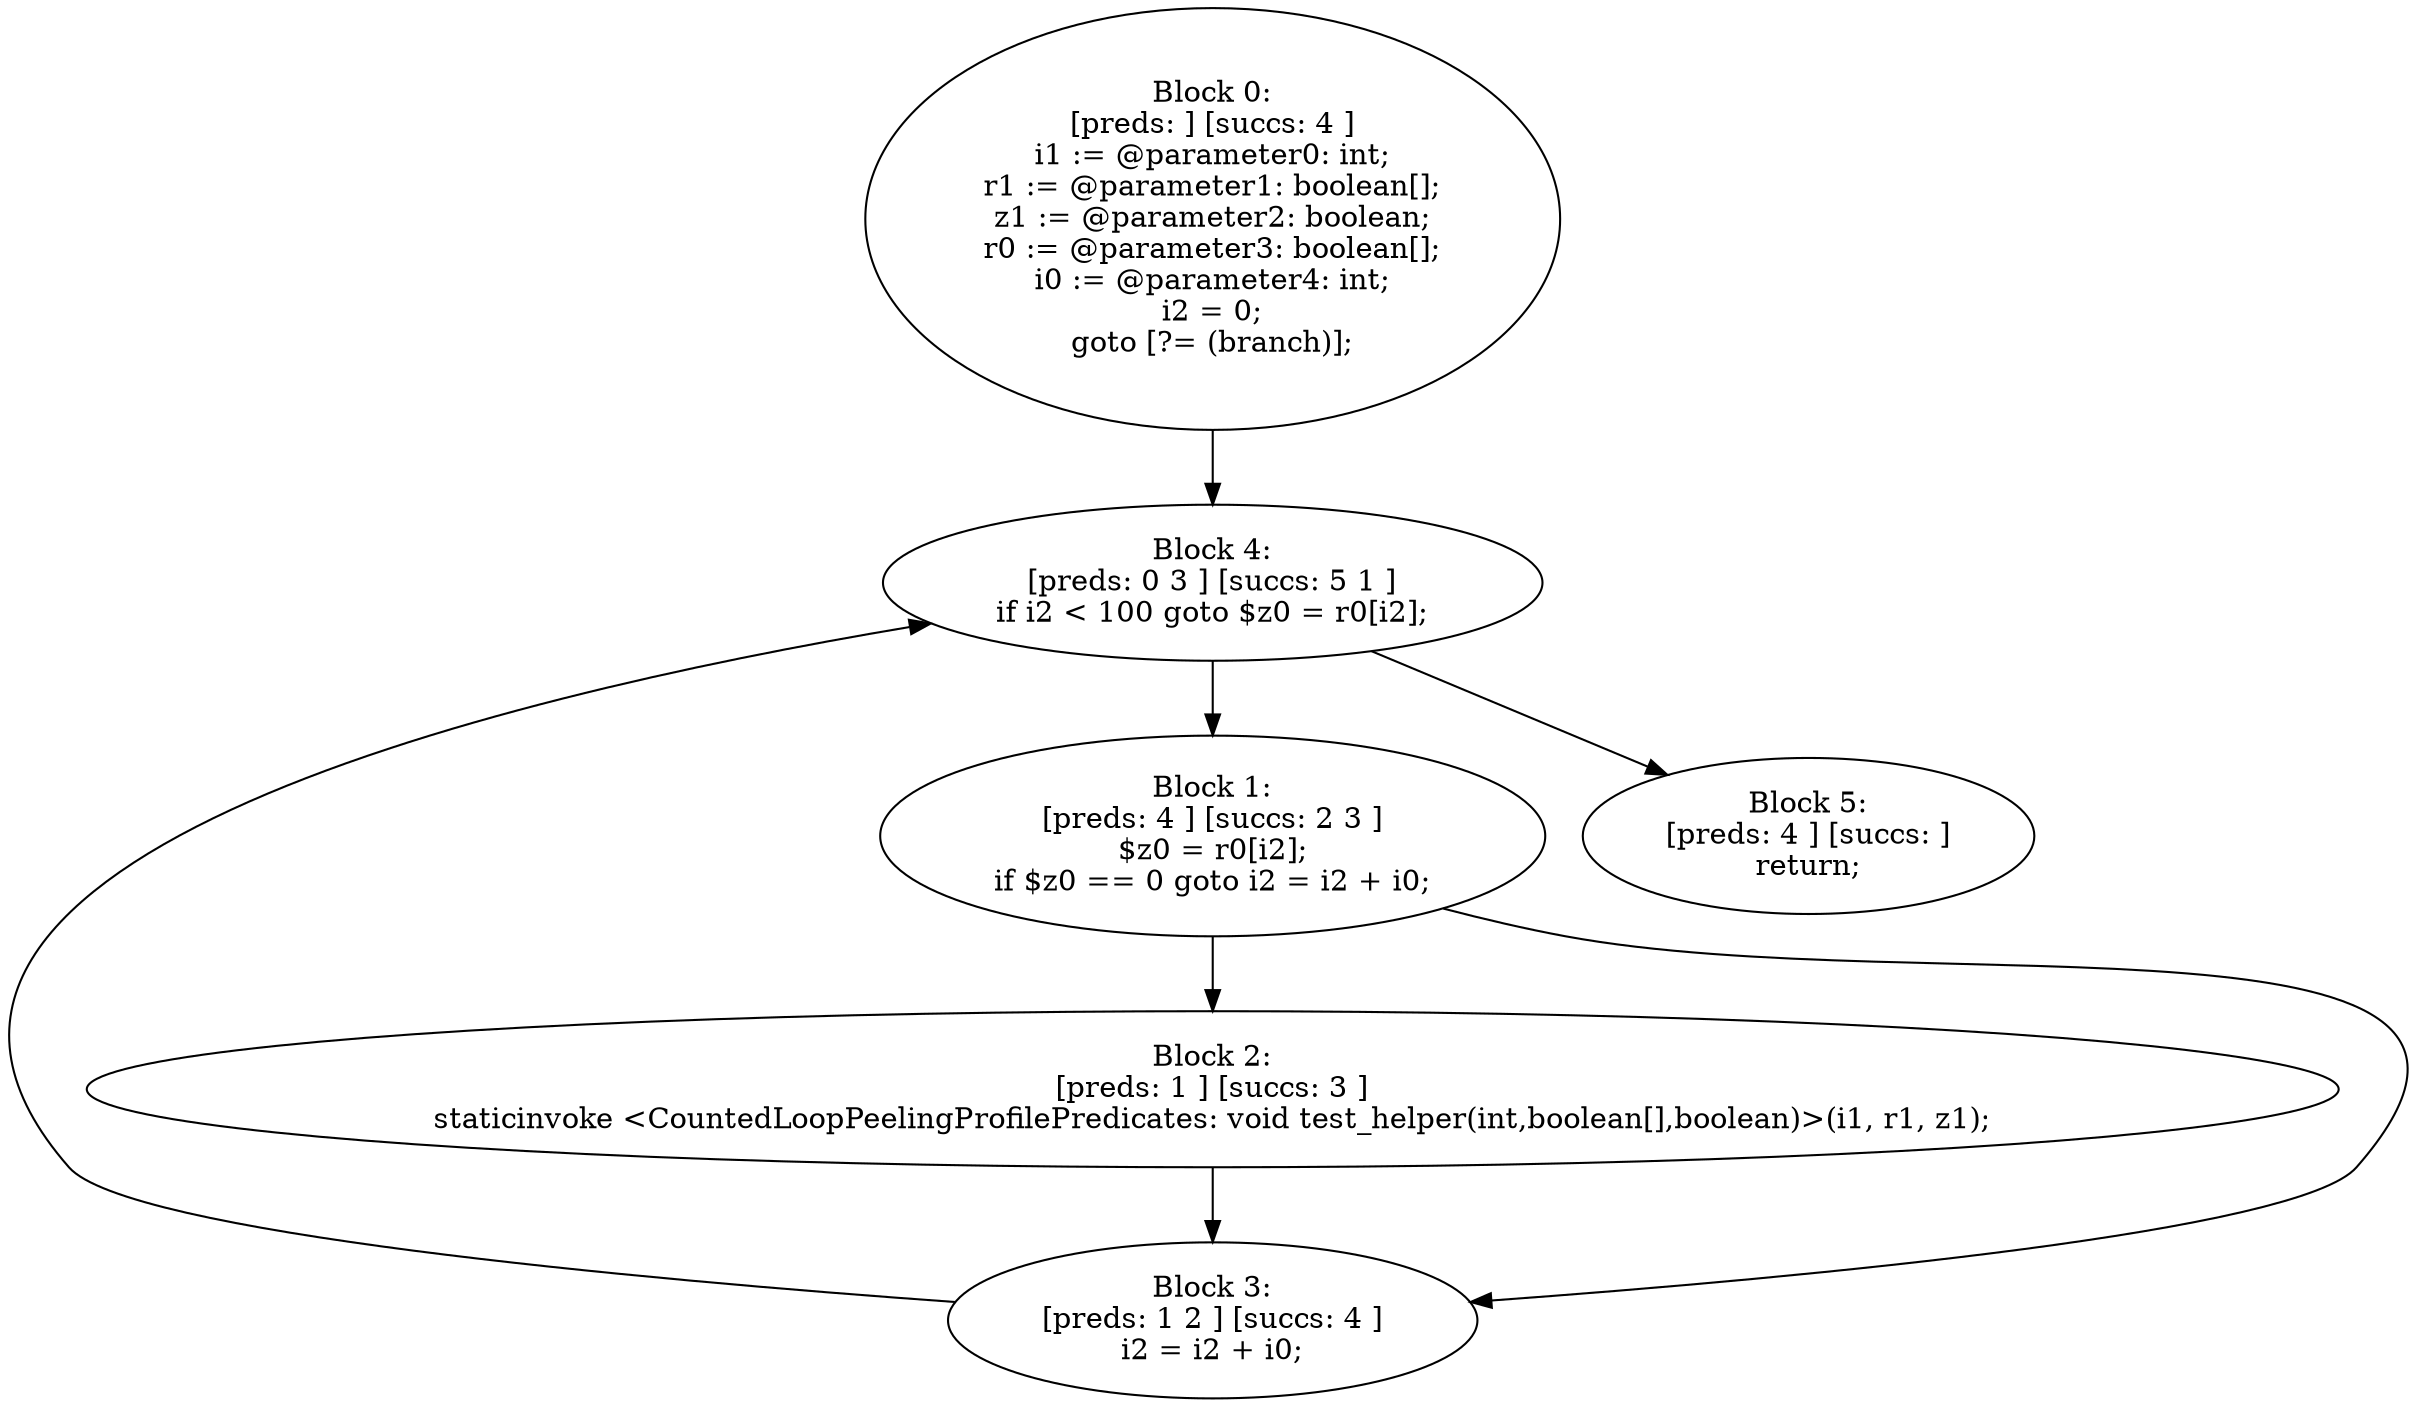digraph "unitGraph" {
    "Block 0:
[preds: ] [succs: 4 ]
i1 := @parameter0: int;
r1 := @parameter1: boolean[];
z1 := @parameter2: boolean;
r0 := @parameter3: boolean[];
i0 := @parameter4: int;
i2 = 0;
goto [?= (branch)];
"
    "Block 1:
[preds: 4 ] [succs: 2 3 ]
$z0 = r0[i2];
if $z0 == 0 goto i2 = i2 + i0;
"
    "Block 2:
[preds: 1 ] [succs: 3 ]
staticinvoke <CountedLoopPeelingProfilePredicates: void test_helper(int,boolean[],boolean)>(i1, r1, z1);
"
    "Block 3:
[preds: 1 2 ] [succs: 4 ]
i2 = i2 + i0;
"
    "Block 4:
[preds: 0 3 ] [succs: 5 1 ]
if i2 < 100 goto $z0 = r0[i2];
"
    "Block 5:
[preds: 4 ] [succs: ]
return;
"
    "Block 0:
[preds: ] [succs: 4 ]
i1 := @parameter0: int;
r1 := @parameter1: boolean[];
z1 := @parameter2: boolean;
r0 := @parameter3: boolean[];
i0 := @parameter4: int;
i2 = 0;
goto [?= (branch)];
"->"Block 4:
[preds: 0 3 ] [succs: 5 1 ]
if i2 < 100 goto $z0 = r0[i2];
";
    "Block 1:
[preds: 4 ] [succs: 2 3 ]
$z0 = r0[i2];
if $z0 == 0 goto i2 = i2 + i0;
"->"Block 2:
[preds: 1 ] [succs: 3 ]
staticinvoke <CountedLoopPeelingProfilePredicates: void test_helper(int,boolean[],boolean)>(i1, r1, z1);
";
    "Block 1:
[preds: 4 ] [succs: 2 3 ]
$z0 = r0[i2];
if $z0 == 0 goto i2 = i2 + i0;
"->"Block 3:
[preds: 1 2 ] [succs: 4 ]
i2 = i2 + i0;
";
    "Block 2:
[preds: 1 ] [succs: 3 ]
staticinvoke <CountedLoopPeelingProfilePredicates: void test_helper(int,boolean[],boolean)>(i1, r1, z1);
"->"Block 3:
[preds: 1 2 ] [succs: 4 ]
i2 = i2 + i0;
";
    "Block 3:
[preds: 1 2 ] [succs: 4 ]
i2 = i2 + i0;
"->"Block 4:
[preds: 0 3 ] [succs: 5 1 ]
if i2 < 100 goto $z0 = r0[i2];
";
    "Block 4:
[preds: 0 3 ] [succs: 5 1 ]
if i2 < 100 goto $z0 = r0[i2];
"->"Block 5:
[preds: 4 ] [succs: ]
return;
";
    "Block 4:
[preds: 0 3 ] [succs: 5 1 ]
if i2 < 100 goto $z0 = r0[i2];
"->"Block 1:
[preds: 4 ] [succs: 2 3 ]
$z0 = r0[i2];
if $z0 == 0 goto i2 = i2 + i0;
";
}
